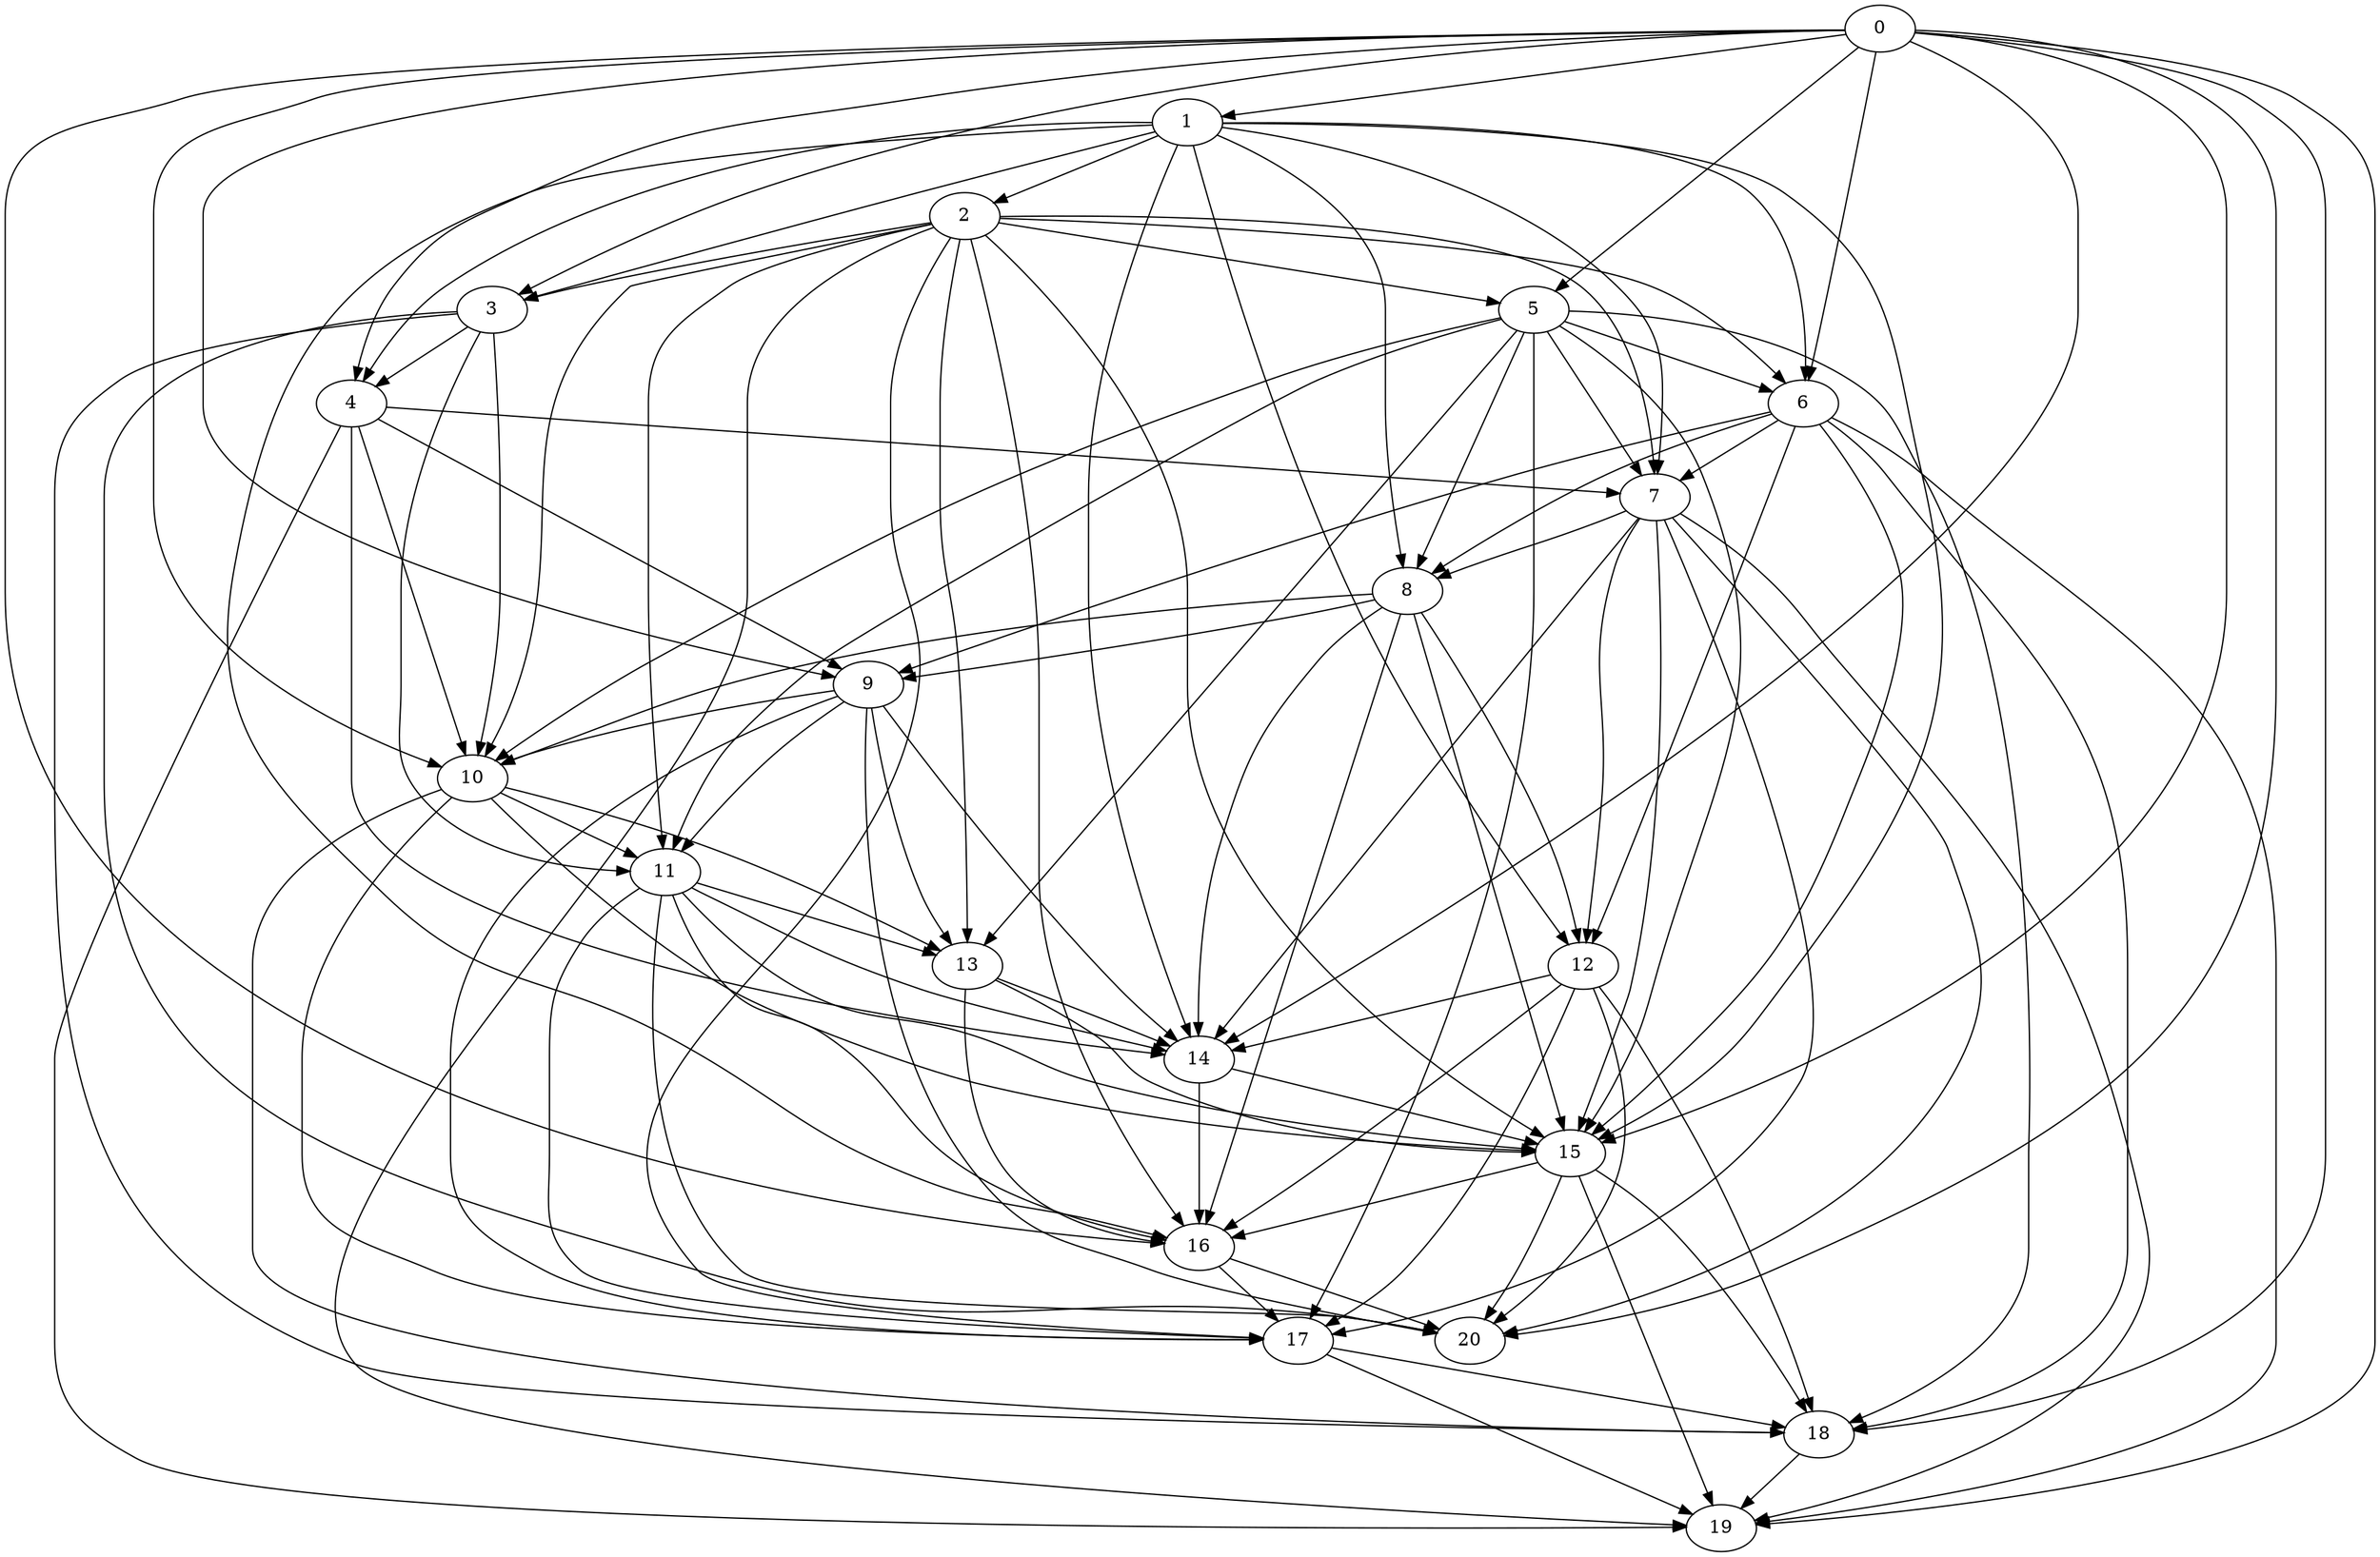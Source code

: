digraph "Random_Nodes_21_Density_5.19_CCR_10.08_WeightType_Random" {
	graph ["Duplicate states"=0,
		GraphType=Random,
		"Max states in OPEN"=0,
		Modes="120000ms; topo-ordered tasks, ; Pruning: task equivalence, fixed order ready list, ; F-value: ; Optimisation: best schedule length (\
SL) optimisation on equal, ",
		NumberOfTasks=21,
		"Pruned using list schedule length"=4939,
		"States removed from OPEN"=0,
		TargetSystem="Homogeneous-4",
		"Time to schedule (ms)"=253,
		"Total idle time"=107,
		"Total schedule length"=115,
		"Total sequential time"=117,
		"Total states created"=10884
	];
	0	["Finish time"=10,
		Processor=0,
		"Start time"=0,
		Weight=10];
	1	["Finish time"=15,
		Processor=0,
		"Start time"=10,
		Weight=5];
	0 -> 1	[Weight=4];
	5	["Finish time"=21,
		Processor=0,
		"Start time"=17,
		Weight=4];
	0 -> 5	[Weight=7];
	3	["Finish time"=30,
		Processor=0,
		"Start time"=27,
		Weight=3];
	0 -> 3	[Weight=16];
	6	["Finish time"=27,
		Processor=0,
		"Start time"=21,
		Weight=6];
	0 -> 6	[Weight=9];
	4	["Finish time"=34,
		Processor=0,
		"Start time"=30,
		Weight=4];
	0 -> 4	[Weight=16];
	9	["Finish time"=58,
		Processor=0,
		"Start time"=55,
		Weight=3];
	0 -> 9	[Weight=18];
	10	["Finish time"=60,
		Processor=0,
		"Start time"=58,
		Weight=2];
	0 -> 10	[Weight=7];
	14	["Finish time"=81,
		Processor=0,
		"Start time"=76,
		Weight=5];
	0 -> 14	[Weight=14];
	15	["Finish time"=89,
		Processor=0,
		"Start time"=81,
		Weight=8];
	0 -> 15	[Weight=16];
	16	["Finish time"=93,
		Processor=0,
		"Start time"=89,
		Weight=4];
	0 -> 16	[Weight=5];
	18	["Finish time"=100,
		Processor=0,
		"Start time"=96,
		Weight=4];
	0 -> 18	[Weight=5];
	20	["Finish time"=109,
		Processor=0,
		"Start time"=100,
		Weight=9];
	0 -> 20	[Weight=4];
	19	["Finish time"=115,
		Processor=1,
		"Start time"=107,
		Weight=8];
	0 -> 19	[Weight=12];
	2	["Finish time"=17,
		Processor=0,
		"Start time"=15,
		Weight=2];
	1 -> 2	[Weight=11];
	1 -> 3	[Weight=11];
	1 -> 6	[Weight=18];
	1 -> 4	[Weight=4];
	7	["Finish time"=44,
		Processor=0,
		"Start time"=34,
		Weight=10];
	1 -> 7	[Weight=16];
	8	["Finish time"=53,
		Processor=0,
		"Start time"=44,
		Weight=9];
	1 -> 8	[Weight=11];
	12	["Finish time"=55,
		Processor=0,
		"Start time"=53,
		Weight=2];
	1 -> 12	[Weight=9];
	1 -> 14	[Weight=4];
	1 -> 15	[Weight=12];
	1 -> 16	[Weight=18];
	2 -> 5	[Weight=14];
	2 -> 3	[Weight=11];
	2 -> 6	[Weight=12];
	2 -> 7	[Weight=7];
	2 -> 10	[Weight=11];
	11	["Finish time"=69,
		Processor=0,
		"Start time"=60,
		Weight=9];
	2 -> 11	[Weight=16];
	13	["Finish time"=76,
		Processor=0,
		"Start time"=69,
		Weight=7];
	2 -> 13	[Weight=16];
	2 -> 15	[Weight=11];
	2 -> 16	[Weight=18];
	17	["Finish time"=96,
		Processor=0,
		"Start time"=93,
		Weight=3];
	2 -> 17	[Weight=14];
	2 -> 19	[Weight=5];
	5 -> 6	[Weight=14];
	5 -> 7	[Weight=9];
	5 -> 8	[Weight=9];
	5 -> 10	[Weight=4];
	5 -> 11	[Weight=5];
	5 -> 13	[Weight=7];
	5 -> 15	[Weight=11];
	5 -> 17	[Weight=18];
	5 -> 18	[Weight=4];
	3 -> 4	[Weight=4];
	3 -> 10	[Weight=11];
	3 -> 11	[Weight=16];
	3 -> 18	[Weight=9];
	3 -> 20	[Weight=7];
	6 -> 7	[Weight=5];
	6 -> 8	[Weight=14];
	6 -> 9	[Weight=14];
	6 -> 12	[Weight=7];
	6 -> 15	[Weight=14];
	6 -> 18	[Weight=16];
	6 -> 19	[Weight=12];
	4 -> 7	[Weight=5];
	4 -> 9	[Weight=11];
	4 -> 10	[Weight=11];
	4 -> 14	[Weight=5];
	4 -> 19	[Weight=14];
	7 -> 8	[Weight=9];
	7 -> 12	[Weight=18];
	7 -> 14	[Weight=14];
	7 -> 15	[Weight=7];
	7 -> 17	[Weight=16];
	7 -> 20	[Weight=7];
	7 -> 19	[Weight=12];
	8 -> 9	[Weight=9];
	8 -> 10	[Weight=5];
	8 -> 12	[Weight=18];
	8 -> 14	[Weight=4];
	8 -> 15	[Weight=18];
	8 -> 16	[Weight=12];
	9 -> 10	[Weight=11];
	9 -> 11	[Weight=11];
	9 -> 13	[Weight=14];
	9 -> 14	[Weight=12];
	9 -> 17	[Weight=11];
	9 -> 20	[Weight=12];
	10 -> 11	[Weight=7];
	10 -> 13	[Weight=16];
	10 -> 15	[Weight=14];
	10 -> 17	[Weight=12];
	10 -> 18	[Weight=4];
	11 -> 13	[Weight=18];
	11 -> 14	[Weight=9];
	11 -> 15	[Weight=4];
	11 -> 16	[Weight=18];
	11 -> 17	[Weight=16];
	11 -> 20	[Weight=14];
	13 -> 14	[Weight=16];
	13 -> 15	[Weight=4];
	13 -> 16	[Weight=7];
	12 -> 14	[Weight=14];
	12 -> 16	[Weight=7];
	12 -> 17	[Weight=11];
	12 -> 18	[Weight=12];
	12 -> 20	[Weight=7];
	14 -> 15	[Weight=16];
	14 -> 16	[Weight=11];
	15 -> 16	[Weight=14];
	15 -> 18	[Weight=5];
	15 -> 20	[Weight=4];
	15 -> 19	[Weight=4];
	16 -> 17	[Weight=9];
	16 -> 20	[Weight=14];
	17 -> 18	[Weight=18];
	17 -> 19	[Weight=11];
	18 -> 19	[Weight=5];
}
